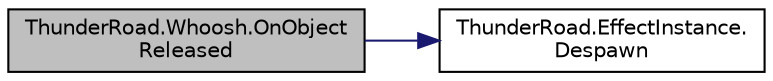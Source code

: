 digraph "ThunderRoad.Whoosh.OnObjectReleased"
{
 // LATEX_PDF_SIZE
  edge [fontname="Helvetica",fontsize="10",labelfontname="Helvetica",labelfontsize="10"];
  node [fontname="Helvetica",fontsize="10",shape=record];
  rankdir="LR";
  Node1 [label="ThunderRoad.Whoosh.OnObject\lReleased",height=0.2,width=0.4,color="black", fillcolor="grey75", style="filled", fontcolor="black",tooltip="Called when [object released]."];
  Node1 -> Node2 [color="midnightblue",fontsize="10",style="solid",fontname="Helvetica"];
  Node2 [label="ThunderRoad.EffectInstance.\lDespawn",height=0.2,width=0.4,color="black", fillcolor="white", style="filled",URL="$class_thunder_road_1_1_effect_instance.html#ae752a52871151d3abcb2a179a4bf3e1d",tooltip="Despawns this instance."];
}
